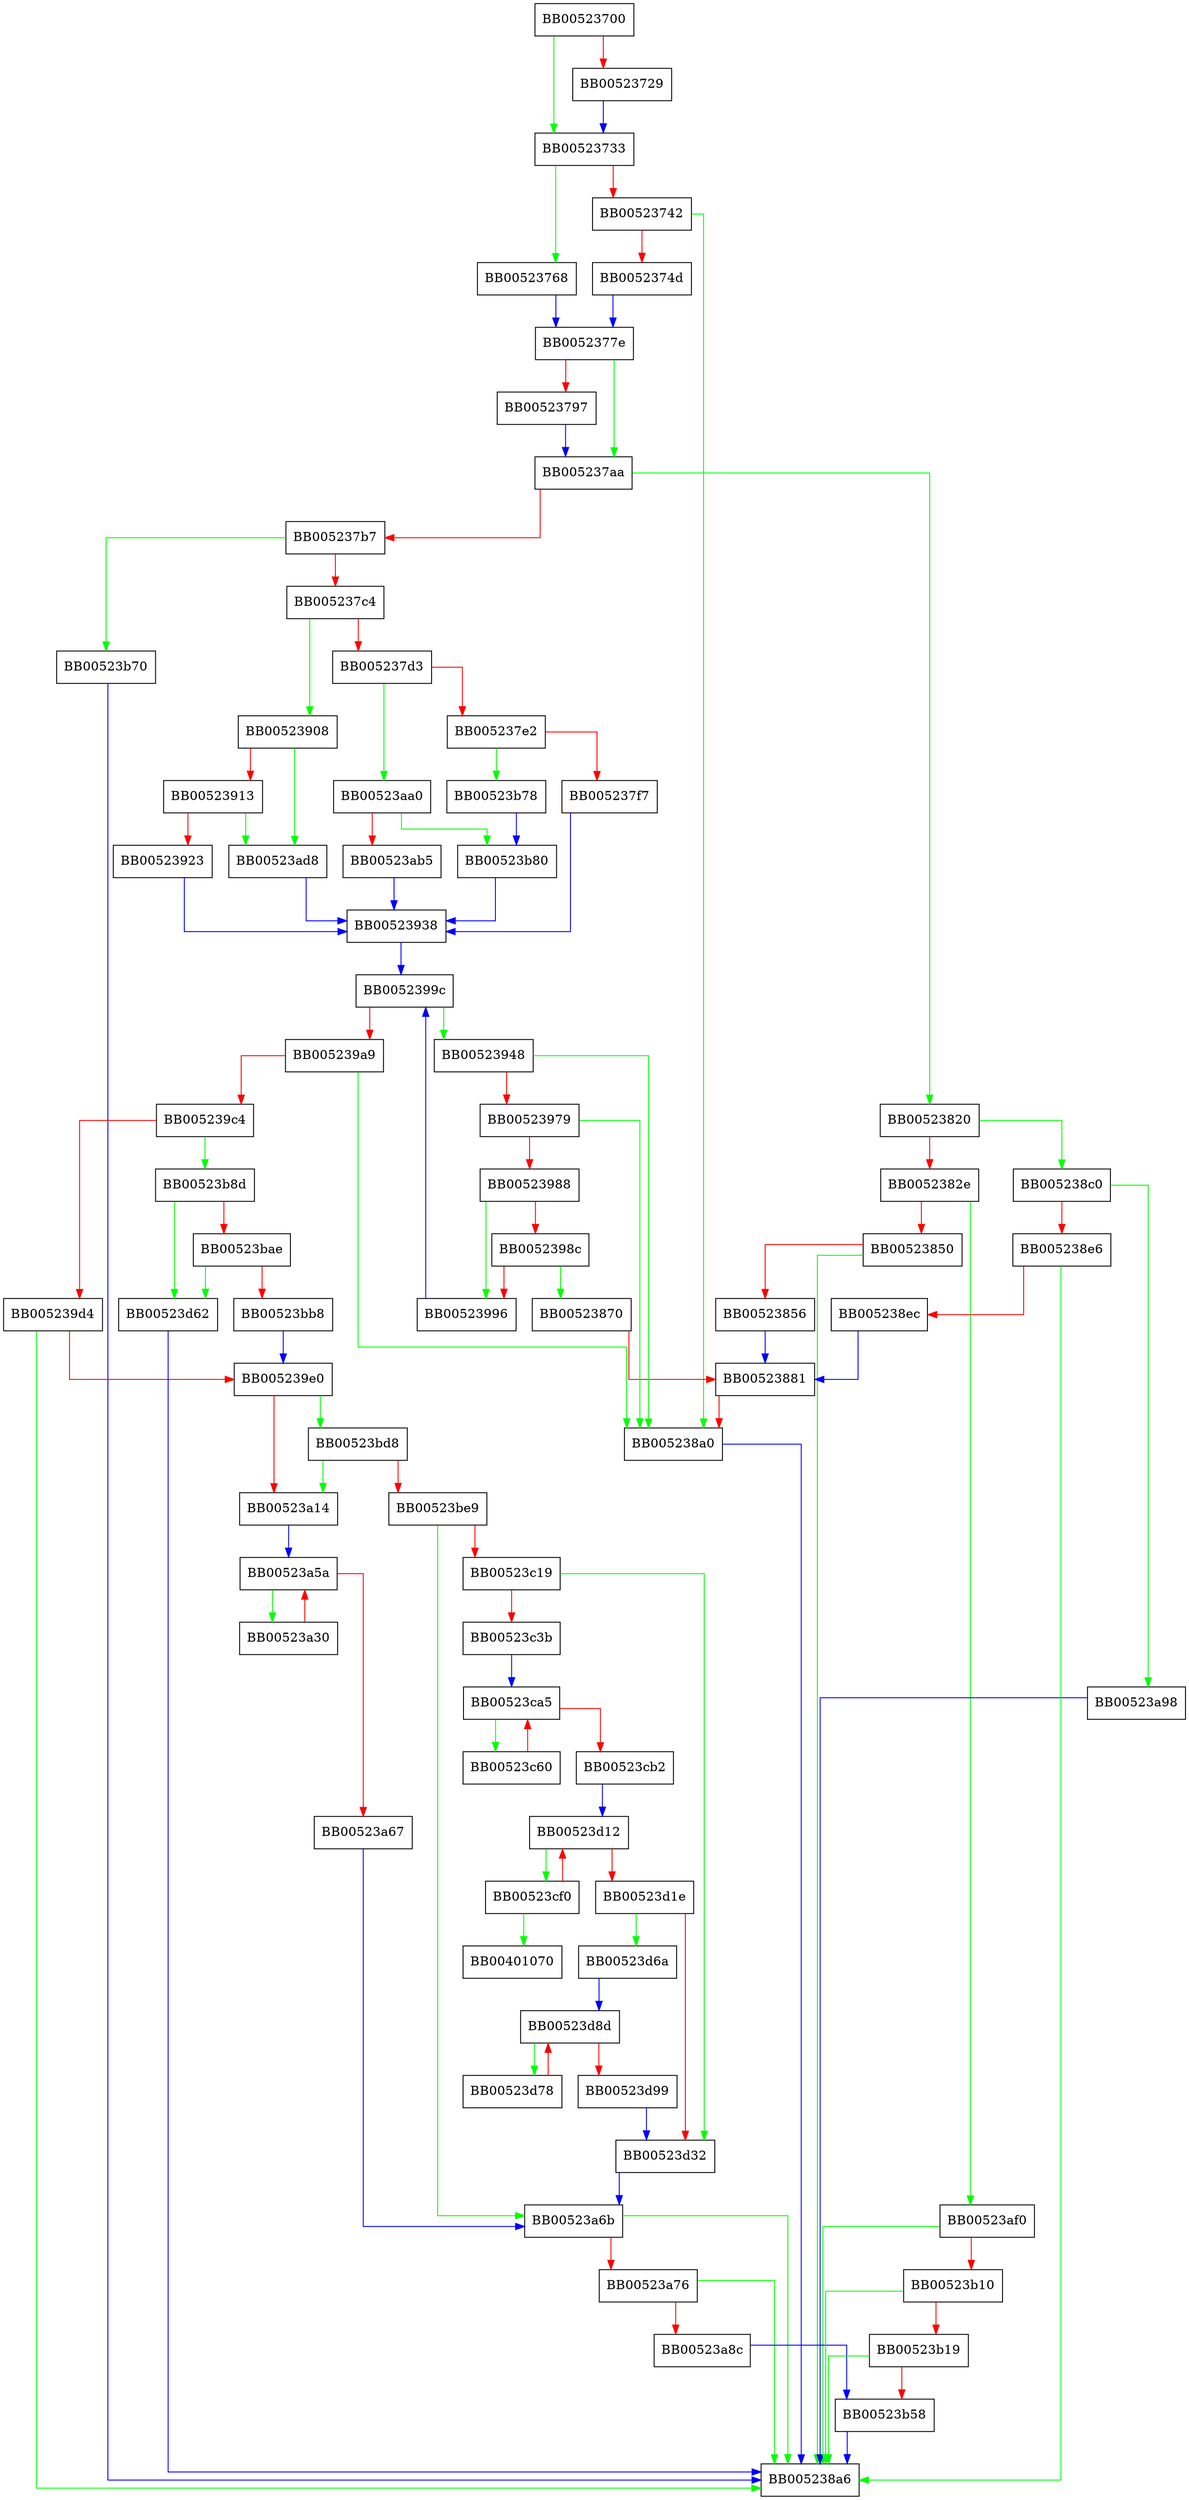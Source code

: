 digraph asn1_template_ex_i2d {
  node [shape="box"];
  graph [splines=ortho];
  BB00523700 -> BB00523733 [color="green"];
  BB00523700 -> BB00523729 [color="red"];
  BB00523729 -> BB00523733 [color="blue"];
  BB00523733 -> BB00523768 [color="green"];
  BB00523733 -> BB00523742 [color="red"];
  BB00523742 -> BB005238a0 [color="green"];
  BB00523742 -> BB0052374d [color="red"];
  BB0052374d -> BB0052377e [color="blue"];
  BB00523768 -> BB0052377e [color="blue"];
  BB0052377e -> BB005237aa [color="green"];
  BB0052377e -> BB00523797 [color="red"];
  BB00523797 -> BB005237aa [color="blue"];
  BB005237aa -> BB00523820 [color="green"];
  BB005237aa -> BB005237b7 [color="red"];
  BB005237b7 -> BB00523b70 [color="green"];
  BB005237b7 -> BB005237c4 [color="red"];
  BB005237c4 -> BB00523908 [color="green"];
  BB005237c4 -> BB005237d3 [color="red"];
  BB005237d3 -> BB00523aa0 [color="green"];
  BB005237d3 -> BB005237e2 [color="red"];
  BB005237e2 -> BB00523b78 [color="green"];
  BB005237e2 -> BB005237f7 [color="red"];
  BB005237f7 -> BB00523938 [color="blue"];
  BB00523820 -> BB005238c0 [color="green"];
  BB00523820 -> BB0052382e [color="red"];
  BB0052382e -> BB00523af0 [color="green"];
  BB0052382e -> BB00523850 [color="red"];
  BB00523850 -> BB005238a6 [color="green"];
  BB00523850 -> BB00523856 [color="red"];
  BB00523856 -> BB00523881 [color="blue"];
  BB00523870 -> BB00523881 [color="red"];
  BB00523881 -> BB005238a0 [color="red"];
  BB005238a0 -> BB005238a6 [color="blue"];
  BB005238c0 -> BB00523a98 [color="green"];
  BB005238c0 -> BB005238e6 [color="red"];
  BB005238e6 -> BB005238a6 [color="green"];
  BB005238e6 -> BB005238ec [color="red"];
  BB005238ec -> BB00523881 [color="blue"];
  BB00523908 -> BB00523ad8 [color="green"];
  BB00523908 -> BB00523913 [color="red"];
  BB00523913 -> BB00523ad8 [color="green"];
  BB00523913 -> BB00523923 [color="red"];
  BB00523923 -> BB00523938 [color="blue"];
  BB00523938 -> BB0052399c [color="blue"];
  BB00523948 -> BB005238a0 [color="green"];
  BB00523948 -> BB00523979 [color="red"];
  BB00523979 -> BB005238a0 [color="green"];
  BB00523979 -> BB00523988 [color="red"];
  BB00523988 -> BB00523996 [color="green"];
  BB00523988 -> BB0052398c [color="red"];
  BB0052398c -> BB00523870 [color="green"];
  BB0052398c -> BB00523996 [color="red"];
  BB00523996 -> BB0052399c [color="blue"];
  BB0052399c -> BB00523948 [color="green"];
  BB0052399c -> BB005239a9 [color="red"];
  BB005239a9 -> BB005238a0 [color="green"];
  BB005239a9 -> BB005239c4 [color="red"];
  BB005239c4 -> BB00523b8d [color="green"];
  BB005239c4 -> BB005239d4 [color="red"];
  BB005239d4 -> BB005238a6 [color="green"];
  BB005239d4 -> BB005239e0 [color="red"];
  BB005239e0 -> BB00523bd8 [color="green"];
  BB005239e0 -> BB00523a14 [color="red"];
  BB00523a14 -> BB00523a5a [color="blue"];
  BB00523a30 -> BB00523a5a [color="red"];
  BB00523a5a -> BB00523a30 [color="green"];
  BB00523a5a -> BB00523a67 [color="red"];
  BB00523a67 -> BB00523a6b [color="blue"];
  BB00523a6b -> BB005238a6 [color="green"];
  BB00523a6b -> BB00523a76 [color="red"];
  BB00523a76 -> BB005238a6 [color="green"];
  BB00523a76 -> BB00523a8c [color="red"];
  BB00523a8c -> BB00523b58 [color="blue"];
  BB00523a98 -> BB005238a6 [color="blue"];
  BB00523aa0 -> BB00523b80 [color="green"];
  BB00523aa0 -> BB00523ab5 [color="red"];
  BB00523ab5 -> BB00523938 [color="blue"];
  BB00523ad8 -> BB00523938 [color="blue"];
  BB00523af0 -> BB005238a6 [color="green"];
  BB00523af0 -> BB00523b10 [color="red"];
  BB00523b10 -> BB005238a6 [color="green"];
  BB00523b10 -> BB00523b19 [color="red"];
  BB00523b19 -> BB005238a6 [color="green"];
  BB00523b19 -> BB00523b58 [color="red"];
  BB00523b58 -> BB005238a6 [color="blue"];
  BB00523b70 -> BB005238a6 [color="blue"];
  BB00523b78 -> BB00523b80 [color="blue"];
  BB00523b80 -> BB00523938 [color="blue"];
  BB00523b8d -> BB00523d62 [color="green"];
  BB00523b8d -> BB00523bae [color="red"];
  BB00523bae -> BB00523d62 [color="green"];
  BB00523bae -> BB00523bb8 [color="red"];
  BB00523bb8 -> BB005239e0 [color="blue"];
  BB00523bd8 -> BB00523a14 [color="green"];
  BB00523bd8 -> BB00523be9 [color="red"];
  BB00523be9 -> BB00523a6b [color="green"];
  BB00523be9 -> BB00523c19 [color="red"];
  BB00523c19 -> BB00523d32 [color="green"];
  BB00523c19 -> BB00523c3b [color="red"];
  BB00523c3b -> BB00523ca5 [color="blue"];
  BB00523c60 -> BB00523ca5 [color="red"];
  BB00523ca5 -> BB00523c60 [color="green"];
  BB00523ca5 -> BB00523cb2 [color="red"];
  BB00523cb2 -> BB00523d12 [color="blue"];
  BB00523cf0 -> BB00401070 [color="green"];
  BB00523cf0 -> BB00523d12 [color="red"];
  BB00523d12 -> BB00523cf0 [color="green"];
  BB00523d12 -> BB00523d1e [color="red"];
  BB00523d1e -> BB00523d6a [color="green"];
  BB00523d1e -> BB00523d32 [color="red"];
  BB00523d32 -> BB00523a6b [color="blue"];
  BB00523d62 -> BB005238a6 [color="blue"];
  BB00523d6a -> BB00523d8d [color="blue"];
  BB00523d78 -> BB00523d8d [color="red"];
  BB00523d8d -> BB00523d78 [color="green"];
  BB00523d8d -> BB00523d99 [color="red"];
  BB00523d99 -> BB00523d32 [color="blue"];
}